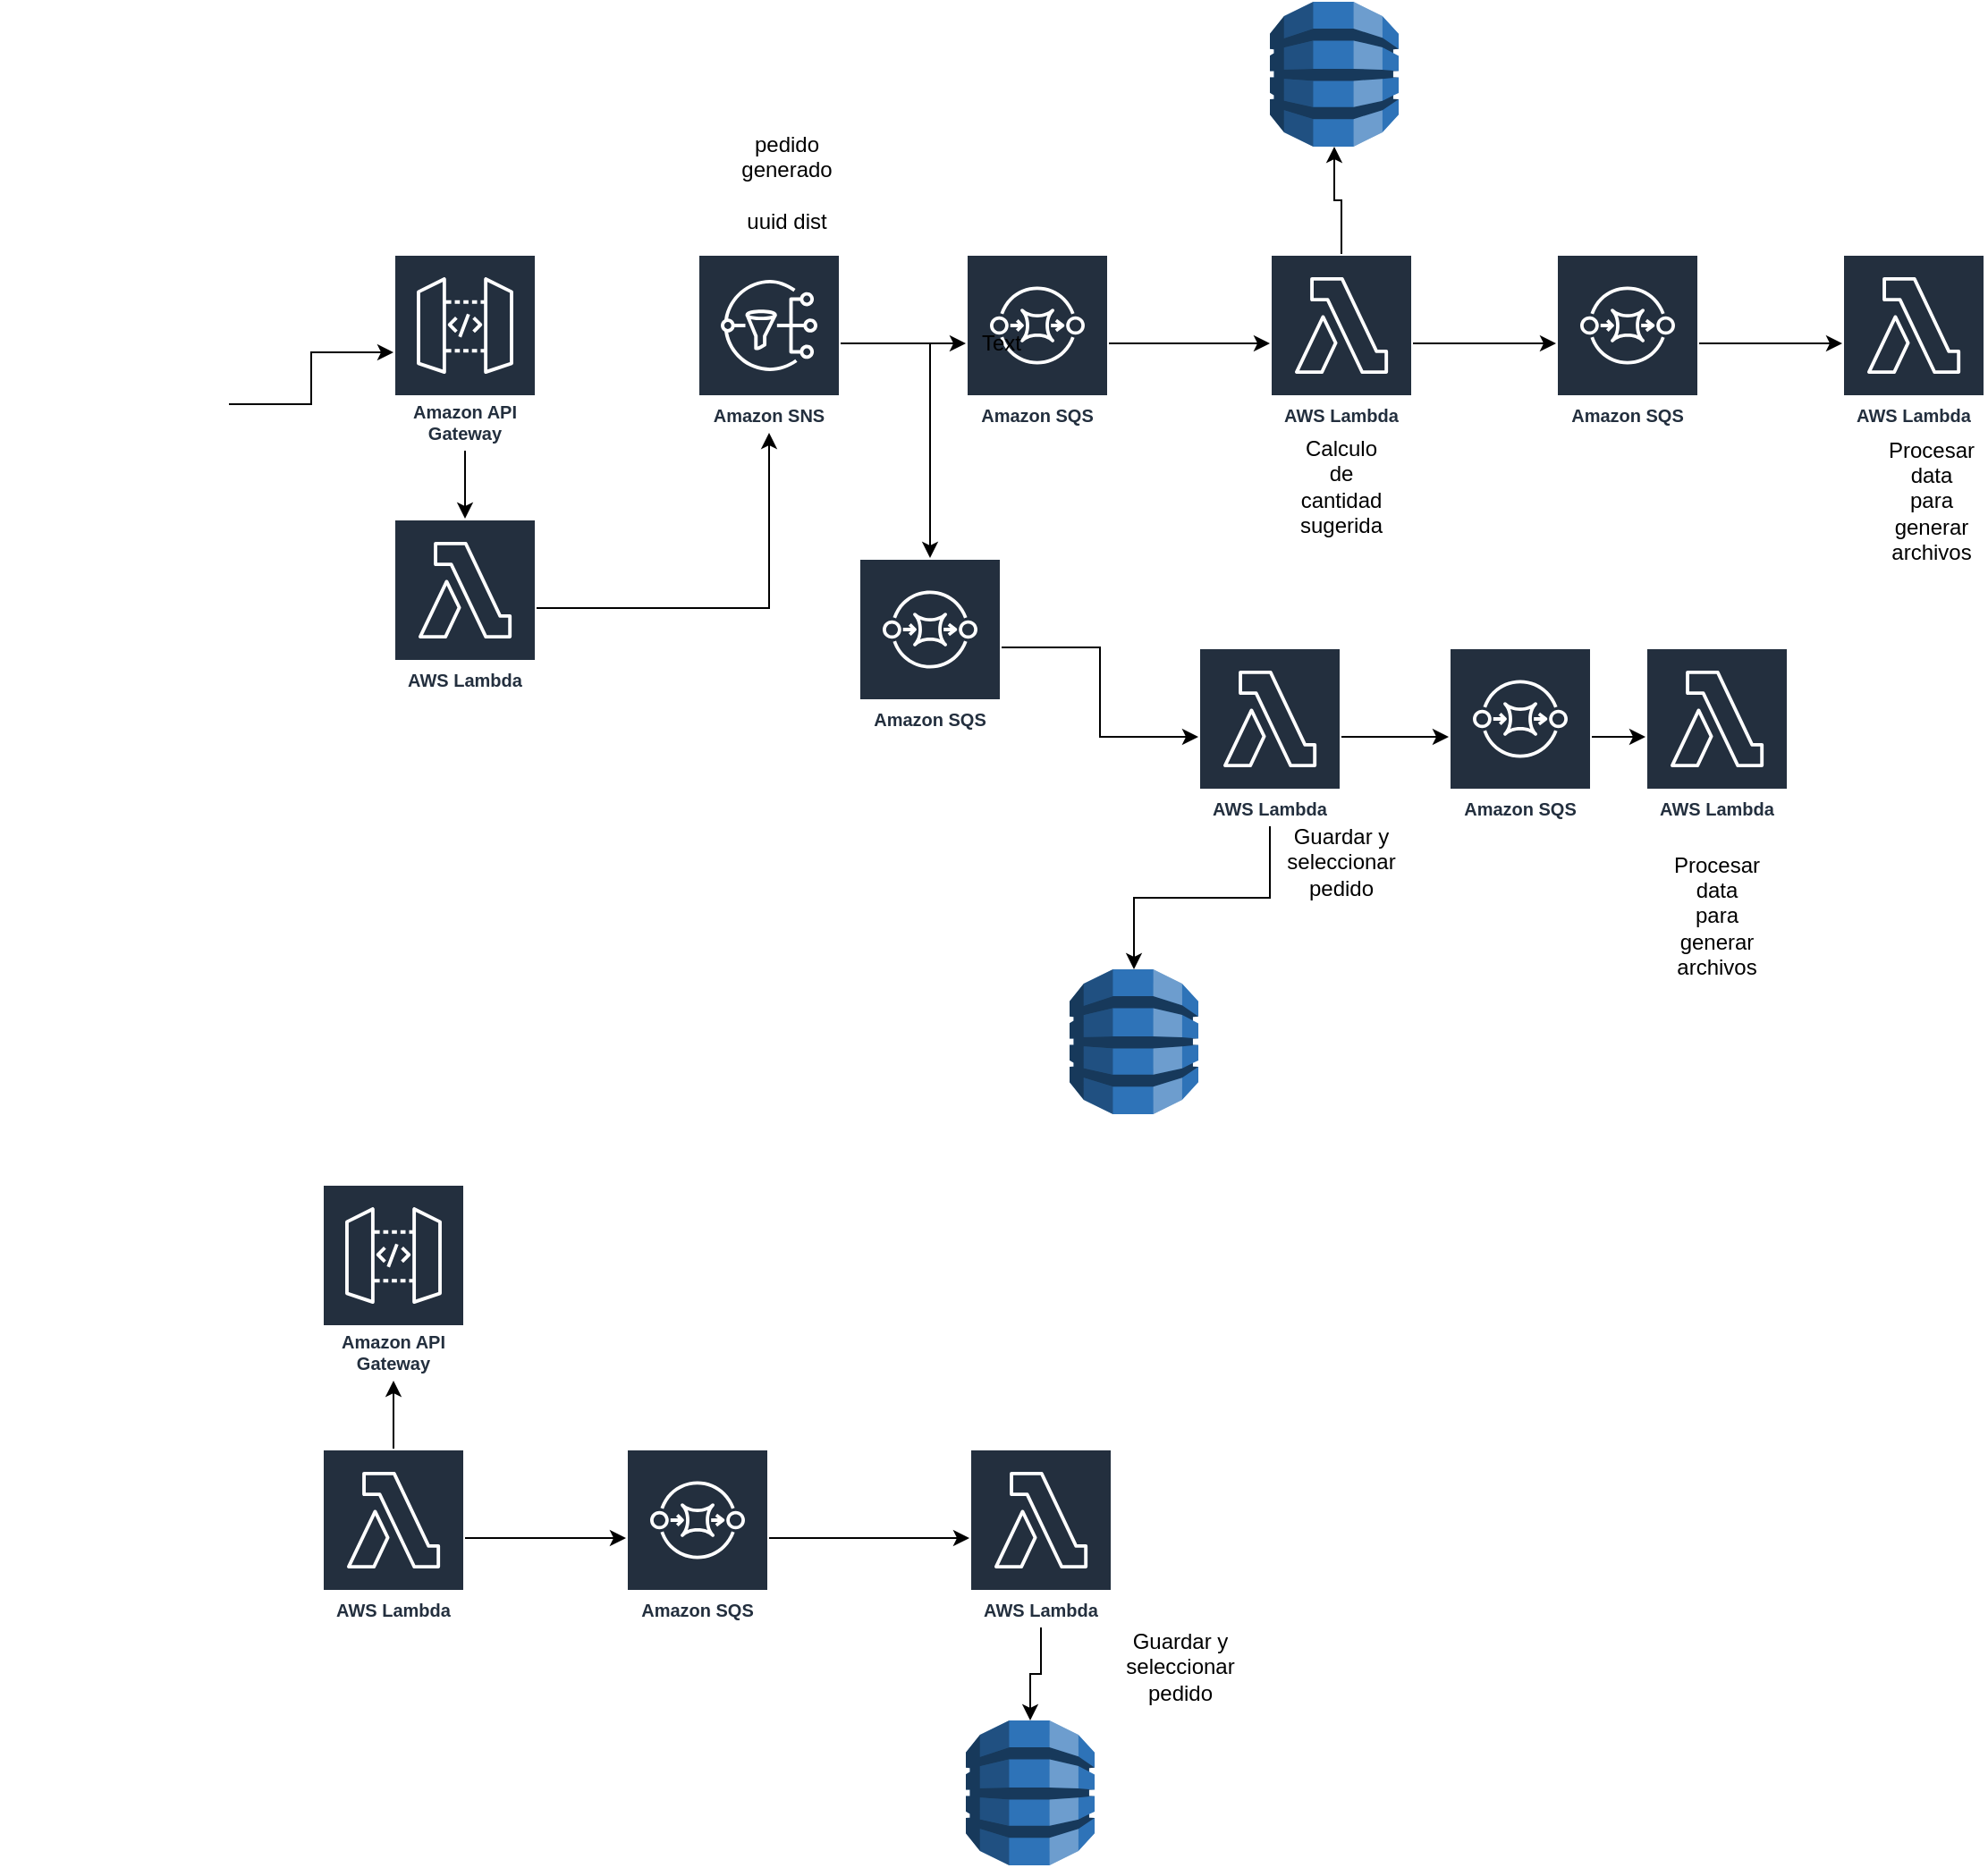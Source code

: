 <mxfile version="14.2.9" type="github">
  <diagram id="YVGtKCQuAJrb9fusuUW2" name="Page-1">
    <mxGraphModel dx="1066" dy="631" grid="1" gridSize="10" guides="1" tooltips="1" connect="1" arrows="1" fold="1" page="1" pageScale="1" pageWidth="1920" pageHeight="1200" math="0" shadow="0">
      <root>
        <mxCell id="0" />
        <mxCell id="1" parent="0" />
        <mxCell id="wvHoCXfjdqKl0tfVTvvo-5" style="edgeStyle=orthogonalEdgeStyle;rounded=0;orthogonalLoop=1;jettySize=auto;html=1;exitX=1;exitY=0.5;exitDx=0;exitDy=0;" edge="1" parent="1" source="wvHoCXfjdqKl0tfVTvvo-3" target="wvHoCXfjdqKl0tfVTvvo-4">
          <mxGeometry relative="1" as="geometry" />
        </mxCell>
        <mxCell id="wvHoCXfjdqKl0tfVTvvo-3" value="" style="shape=image;html=1;verticalAlign=top;verticalLabelPosition=bottom;labelBackgroundColor=#ffffff;imageAspect=0;aspect=fixed;image=https://cdn3.iconfinder.com/data/icons/file-set-volume-1/512/Artboard_9-128.png" vertex="1" parent="1">
          <mxGeometry x="40" y="290" width="128" height="128" as="geometry" />
        </mxCell>
        <mxCell id="wvHoCXfjdqKl0tfVTvvo-8" value="" style="edgeStyle=orthogonalEdgeStyle;rounded=0;orthogonalLoop=1;jettySize=auto;html=1;" edge="1" parent="1" source="wvHoCXfjdqKl0tfVTvvo-4" target="wvHoCXfjdqKl0tfVTvvo-7">
          <mxGeometry relative="1" as="geometry" />
        </mxCell>
        <mxCell id="wvHoCXfjdqKl0tfVTvvo-4" value="Amazon API Gateway" style="outlineConnect=0;fontColor=#232F3E;gradientColor=none;strokeColor=#ffffff;fillColor=#232F3E;dashed=0;verticalLabelPosition=middle;verticalAlign=bottom;align=center;html=1;whiteSpace=wrap;fontSize=10;fontStyle=1;spacing=3;shape=mxgraph.aws4.productIcon;prIcon=mxgraph.aws4.api_gateway;" vertex="1" parent="1">
          <mxGeometry x="260" y="270" width="80" height="110" as="geometry" />
        </mxCell>
        <mxCell id="wvHoCXfjdqKl0tfVTvvo-11" value="" style="edgeStyle=orthogonalEdgeStyle;rounded=0;orthogonalLoop=1;jettySize=auto;html=1;" edge="1" parent="1" source="wvHoCXfjdqKl0tfVTvvo-6" target="wvHoCXfjdqKl0tfVTvvo-10">
          <mxGeometry relative="1" as="geometry" />
        </mxCell>
        <mxCell id="wvHoCXfjdqKl0tfVTvvo-18" style="edgeStyle=orthogonalEdgeStyle;rounded=0;orthogonalLoop=1;jettySize=auto;html=1;" edge="1" parent="1" source="wvHoCXfjdqKl0tfVTvvo-6" target="wvHoCXfjdqKl0tfVTvvo-17">
          <mxGeometry relative="1" as="geometry" />
        </mxCell>
        <mxCell id="wvHoCXfjdqKl0tfVTvvo-6" value="Amazon SNS" style="outlineConnect=0;fontColor=#232F3E;gradientColor=none;strokeColor=#ffffff;fillColor=#232F3E;dashed=0;verticalLabelPosition=middle;verticalAlign=bottom;align=center;html=1;whiteSpace=wrap;fontSize=10;fontStyle=1;spacing=3;shape=mxgraph.aws4.productIcon;prIcon=mxgraph.aws4.sns;" vertex="1" parent="1">
          <mxGeometry x="430" y="270" width="80" height="100" as="geometry" />
        </mxCell>
        <mxCell id="wvHoCXfjdqKl0tfVTvvo-9" style="edgeStyle=orthogonalEdgeStyle;rounded=0;orthogonalLoop=1;jettySize=auto;html=1;" edge="1" parent="1" source="wvHoCXfjdqKl0tfVTvvo-7" target="wvHoCXfjdqKl0tfVTvvo-6">
          <mxGeometry relative="1" as="geometry" />
        </mxCell>
        <mxCell id="wvHoCXfjdqKl0tfVTvvo-7" value="AWS Lambda" style="outlineConnect=0;fontColor=#232F3E;gradientColor=none;strokeColor=#ffffff;fillColor=#232F3E;dashed=0;verticalLabelPosition=middle;verticalAlign=bottom;align=center;html=1;whiteSpace=wrap;fontSize=10;fontStyle=1;spacing=3;shape=mxgraph.aws4.productIcon;prIcon=mxgraph.aws4.lambda;" vertex="1" parent="1">
          <mxGeometry x="260" y="418" width="80" height="100" as="geometry" />
        </mxCell>
        <mxCell id="wvHoCXfjdqKl0tfVTvvo-14" value="" style="edgeStyle=orthogonalEdgeStyle;rounded=0;orthogonalLoop=1;jettySize=auto;html=1;" edge="1" parent="1" source="wvHoCXfjdqKl0tfVTvvo-10" target="wvHoCXfjdqKl0tfVTvvo-12">
          <mxGeometry relative="1" as="geometry" />
        </mxCell>
        <mxCell id="wvHoCXfjdqKl0tfVTvvo-10" value="Amazon SQS" style="outlineConnect=0;fontColor=#232F3E;gradientColor=none;strokeColor=#ffffff;fillColor=#232F3E;dashed=0;verticalLabelPosition=middle;verticalAlign=bottom;align=center;html=1;whiteSpace=wrap;fontSize=10;fontStyle=1;spacing=3;shape=mxgraph.aws4.productIcon;prIcon=mxgraph.aws4.sqs;" vertex="1" parent="1">
          <mxGeometry x="580" y="270" width="80" height="100" as="geometry" />
        </mxCell>
        <mxCell id="wvHoCXfjdqKl0tfVTvvo-41" value="" style="edgeStyle=orthogonalEdgeStyle;rounded=0;orthogonalLoop=1;jettySize=auto;html=1;" edge="1" parent="1" source="wvHoCXfjdqKl0tfVTvvo-12" target="wvHoCXfjdqKl0tfVTvvo-31">
          <mxGeometry relative="1" as="geometry" />
        </mxCell>
        <mxCell id="wvHoCXfjdqKl0tfVTvvo-43" value="" style="edgeStyle=orthogonalEdgeStyle;rounded=0;orthogonalLoop=1;jettySize=auto;html=1;" edge="1" parent="1" source="wvHoCXfjdqKl0tfVTvvo-12" target="wvHoCXfjdqKl0tfVTvvo-42">
          <mxGeometry relative="1" as="geometry" />
        </mxCell>
        <mxCell id="wvHoCXfjdqKl0tfVTvvo-12" value="AWS Lambda" style="outlineConnect=0;fontColor=#232F3E;gradientColor=none;strokeColor=#ffffff;fillColor=#232F3E;dashed=0;verticalLabelPosition=middle;verticalAlign=bottom;align=center;html=1;whiteSpace=wrap;fontSize=10;fontStyle=1;spacing=3;shape=mxgraph.aws4.productIcon;prIcon=mxgraph.aws4.lambda;" vertex="1" parent="1">
          <mxGeometry x="750" y="270" width="80" height="100" as="geometry" />
        </mxCell>
        <mxCell id="wvHoCXfjdqKl0tfVTvvo-15" value="Calculo de cantidad sugerida" style="text;html=1;strokeColor=none;fillColor=none;align=center;verticalAlign=middle;whiteSpace=wrap;rounded=0;" vertex="1" parent="1">
          <mxGeometry x="770" y="390" width="40" height="20" as="geometry" />
        </mxCell>
        <mxCell id="wvHoCXfjdqKl0tfVTvvo-20" style="edgeStyle=orthogonalEdgeStyle;rounded=0;orthogonalLoop=1;jettySize=auto;html=1;" edge="1" parent="1" source="wvHoCXfjdqKl0tfVTvvo-17" target="wvHoCXfjdqKl0tfVTvvo-19">
          <mxGeometry relative="1" as="geometry" />
        </mxCell>
        <mxCell id="wvHoCXfjdqKl0tfVTvvo-17" value="Amazon SQS" style="outlineConnect=0;fontColor=#232F3E;gradientColor=none;strokeColor=#ffffff;fillColor=#232F3E;dashed=0;verticalLabelPosition=middle;verticalAlign=bottom;align=center;html=1;whiteSpace=wrap;fontSize=10;fontStyle=1;spacing=3;shape=mxgraph.aws4.productIcon;prIcon=mxgraph.aws4.sqs;" vertex="1" parent="1">
          <mxGeometry x="520" y="440" width="80" height="100" as="geometry" />
        </mxCell>
        <mxCell id="wvHoCXfjdqKl0tfVTvvo-23" style="edgeStyle=orthogonalEdgeStyle;rounded=0;orthogonalLoop=1;jettySize=auto;html=1;entryX=0.5;entryY=0;entryDx=0;entryDy=0;entryPerimeter=0;" edge="1" parent="1" source="wvHoCXfjdqKl0tfVTvvo-19" target="wvHoCXfjdqKl0tfVTvvo-22">
          <mxGeometry relative="1" as="geometry" />
        </mxCell>
        <mxCell id="wvHoCXfjdqKl0tfVTvvo-29" value="" style="edgeStyle=orthogonalEdgeStyle;rounded=0;orthogonalLoop=1;jettySize=auto;html=1;" edge="1" parent="1" source="wvHoCXfjdqKl0tfVTvvo-19" target="wvHoCXfjdqKl0tfVTvvo-28">
          <mxGeometry relative="1" as="geometry" />
        </mxCell>
        <mxCell id="wvHoCXfjdqKl0tfVTvvo-19" value="AWS Lambda" style="outlineConnect=0;fontColor=#232F3E;gradientColor=none;strokeColor=#ffffff;fillColor=#232F3E;dashed=0;verticalLabelPosition=middle;verticalAlign=bottom;align=center;html=1;whiteSpace=wrap;fontSize=10;fontStyle=1;spacing=3;shape=mxgraph.aws4.productIcon;prIcon=mxgraph.aws4.lambda;" vertex="1" parent="1">
          <mxGeometry x="710" y="490" width="80" height="100" as="geometry" />
        </mxCell>
        <mxCell id="wvHoCXfjdqKl0tfVTvvo-22" value="" style="outlineConnect=0;dashed=0;verticalLabelPosition=bottom;verticalAlign=top;align=center;html=1;shape=mxgraph.aws3.dynamo_db;fillColor=#2E73B8;gradientColor=none;" vertex="1" parent="1">
          <mxGeometry x="638" y="670" width="72" height="81" as="geometry" />
        </mxCell>
        <mxCell id="wvHoCXfjdqKl0tfVTvvo-24" value="Guardar y seleccionar pedido" style="text;html=1;strokeColor=none;fillColor=none;align=center;verticalAlign=middle;whiteSpace=wrap;rounded=0;" vertex="1" parent="1">
          <mxGeometry x="770" y="600" width="40" height="20" as="geometry" />
        </mxCell>
        <mxCell id="wvHoCXfjdqKl0tfVTvvo-25" value="AWS Lambda" style="outlineConnect=0;fontColor=#232F3E;gradientColor=none;strokeColor=#ffffff;fillColor=#232F3E;dashed=0;verticalLabelPosition=middle;verticalAlign=bottom;align=center;html=1;whiteSpace=wrap;fontSize=10;fontStyle=1;spacing=3;shape=mxgraph.aws4.productIcon;prIcon=mxgraph.aws4.lambda;" vertex="1" parent="1">
          <mxGeometry x="960" y="490" width="80" height="100" as="geometry" />
        </mxCell>
        <mxCell id="wvHoCXfjdqKl0tfVTvvo-26" value="Procesar data para generar archivos" style="text;html=1;strokeColor=none;fillColor=none;align=center;verticalAlign=middle;whiteSpace=wrap;rounded=0;" vertex="1" parent="1">
          <mxGeometry x="980" y="630" width="40" height="20" as="geometry" />
        </mxCell>
        <mxCell id="wvHoCXfjdqKl0tfVTvvo-27" value="pedido generado&lt;br&gt;&lt;br&gt;uuid dist" style="text;html=1;strokeColor=none;fillColor=none;align=center;verticalAlign=middle;whiteSpace=wrap;rounded=0;" vertex="1" parent="1">
          <mxGeometry x="460" y="220" width="40" height="20" as="geometry" />
        </mxCell>
        <mxCell id="wvHoCXfjdqKl0tfVTvvo-30" value="" style="edgeStyle=orthogonalEdgeStyle;rounded=0;orthogonalLoop=1;jettySize=auto;html=1;" edge="1" parent="1" source="wvHoCXfjdqKl0tfVTvvo-28" target="wvHoCXfjdqKl0tfVTvvo-25">
          <mxGeometry relative="1" as="geometry" />
        </mxCell>
        <mxCell id="wvHoCXfjdqKl0tfVTvvo-28" value="Amazon SQS" style="outlineConnect=0;fontColor=#232F3E;gradientColor=none;strokeColor=#ffffff;fillColor=#232F3E;dashed=0;verticalLabelPosition=middle;verticalAlign=bottom;align=center;html=1;whiteSpace=wrap;fontSize=10;fontStyle=1;spacing=3;shape=mxgraph.aws4.productIcon;prIcon=mxgraph.aws4.sqs;" vertex="1" parent="1">
          <mxGeometry x="850" y="490" width="80" height="100" as="geometry" />
        </mxCell>
        <mxCell id="wvHoCXfjdqKl0tfVTvvo-31" value="" style="outlineConnect=0;dashed=0;verticalLabelPosition=bottom;verticalAlign=top;align=center;html=1;shape=mxgraph.aws3.dynamo_db;fillColor=#2E73B8;gradientColor=none;" vertex="1" parent="1">
          <mxGeometry x="750" y="129" width="72" height="81" as="geometry" />
        </mxCell>
        <mxCell id="wvHoCXfjdqKl0tfVTvvo-35" value="" style="shape=image;html=1;verticalAlign=top;verticalLabelPosition=bottom;labelBackgroundColor=#ffffff;imageAspect=0;aspect=fixed;image=https://cdn3.iconfinder.com/data/icons/file-set-volume-1/512/Artboard_9-128.png" vertex="1" parent="1">
          <mxGeometry x="538" y="546" width="44" height="44" as="geometry" />
        </mxCell>
        <mxCell id="wvHoCXfjdqKl0tfVTvvo-37" value="Text" style="text;html=1;strokeColor=none;fillColor=none;align=center;verticalAlign=middle;whiteSpace=wrap;rounded=0;" vertex="1" parent="1">
          <mxGeometry x="580" y="310" width="40" height="20" as="geometry" />
        </mxCell>
        <mxCell id="wvHoCXfjdqKl0tfVTvvo-45" value="" style="edgeStyle=orthogonalEdgeStyle;rounded=0;orthogonalLoop=1;jettySize=auto;html=1;" edge="1" parent="1" source="wvHoCXfjdqKl0tfVTvvo-42" target="wvHoCXfjdqKl0tfVTvvo-44">
          <mxGeometry relative="1" as="geometry" />
        </mxCell>
        <mxCell id="wvHoCXfjdqKl0tfVTvvo-42" value="Amazon SQS" style="outlineConnect=0;fontColor=#232F3E;gradientColor=none;strokeColor=#ffffff;fillColor=#232F3E;dashed=0;verticalLabelPosition=middle;verticalAlign=bottom;align=center;html=1;whiteSpace=wrap;fontSize=10;fontStyle=1;spacing=3;shape=mxgraph.aws4.productIcon;prIcon=mxgraph.aws4.sqs;" vertex="1" parent="1">
          <mxGeometry x="910" y="270" width="80" height="100" as="geometry" />
        </mxCell>
        <mxCell id="wvHoCXfjdqKl0tfVTvvo-44" value="AWS Lambda" style="outlineConnect=0;fontColor=#232F3E;gradientColor=none;strokeColor=#ffffff;fillColor=#232F3E;dashed=0;verticalLabelPosition=middle;verticalAlign=bottom;align=center;html=1;whiteSpace=wrap;fontSize=10;fontStyle=1;spacing=3;shape=mxgraph.aws4.productIcon;prIcon=mxgraph.aws4.lambda;" vertex="1" parent="1">
          <mxGeometry x="1070" y="270" width="80" height="100" as="geometry" />
        </mxCell>
        <mxCell id="wvHoCXfjdqKl0tfVTvvo-46" value="Procesar data para generar archivos" style="text;html=1;strokeColor=none;fillColor=none;align=center;verticalAlign=middle;whiteSpace=wrap;rounded=0;" vertex="1" parent="1">
          <mxGeometry x="1100" y="398" width="40" height="20" as="geometry" />
        </mxCell>
        <mxCell id="wvHoCXfjdqKl0tfVTvvo-47" value="Amazon API Gateway" style="outlineConnect=0;fontColor=#232F3E;gradientColor=none;strokeColor=#ffffff;fillColor=#232F3E;dashed=0;verticalLabelPosition=middle;verticalAlign=bottom;align=center;html=1;whiteSpace=wrap;fontSize=10;fontStyle=1;spacing=3;shape=mxgraph.aws4.productIcon;prIcon=mxgraph.aws4.api_gateway;" vertex="1" parent="1">
          <mxGeometry x="220" y="790" width="80" height="110" as="geometry" />
        </mxCell>
        <mxCell id="wvHoCXfjdqKl0tfVTvvo-52" value="" style="edgeStyle=orthogonalEdgeStyle;rounded=0;orthogonalLoop=1;jettySize=auto;html=1;" edge="1" parent="1" source="wvHoCXfjdqKl0tfVTvvo-48" target="wvHoCXfjdqKl0tfVTvvo-47">
          <mxGeometry relative="1" as="geometry" />
        </mxCell>
        <mxCell id="wvHoCXfjdqKl0tfVTvvo-53" value="" style="edgeStyle=orthogonalEdgeStyle;rounded=0;orthogonalLoop=1;jettySize=auto;html=1;" edge="1" parent="1" source="wvHoCXfjdqKl0tfVTvvo-48" target="wvHoCXfjdqKl0tfVTvvo-49">
          <mxGeometry relative="1" as="geometry" />
        </mxCell>
        <mxCell id="wvHoCXfjdqKl0tfVTvvo-48" value="AWS Lambda" style="outlineConnect=0;fontColor=#232F3E;gradientColor=none;strokeColor=#ffffff;fillColor=#232F3E;dashed=0;verticalLabelPosition=middle;verticalAlign=bottom;align=center;html=1;whiteSpace=wrap;fontSize=10;fontStyle=1;spacing=3;shape=mxgraph.aws4.productIcon;prIcon=mxgraph.aws4.lambda;" vertex="1" parent="1">
          <mxGeometry x="220" y="938" width="80" height="100" as="geometry" />
        </mxCell>
        <mxCell id="wvHoCXfjdqKl0tfVTvvo-55" value="" style="edgeStyle=orthogonalEdgeStyle;rounded=0;orthogonalLoop=1;jettySize=auto;html=1;" edge="1" parent="1" source="wvHoCXfjdqKl0tfVTvvo-49" target="wvHoCXfjdqKl0tfVTvvo-50">
          <mxGeometry relative="1" as="geometry" />
        </mxCell>
        <mxCell id="wvHoCXfjdqKl0tfVTvvo-49" value="Amazon SQS" style="outlineConnect=0;fontColor=#232F3E;gradientColor=none;strokeColor=#ffffff;fillColor=#232F3E;dashed=0;verticalLabelPosition=middle;verticalAlign=bottom;align=center;html=1;whiteSpace=wrap;fontSize=10;fontStyle=1;spacing=3;shape=mxgraph.aws4.productIcon;prIcon=mxgraph.aws4.sqs;" vertex="1" parent="1">
          <mxGeometry x="390" y="938" width="80" height="100" as="geometry" />
        </mxCell>
        <mxCell id="wvHoCXfjdqKl0tfVTvvo-57" value="" style="edgeStyle=orthogonalEdgeStyle;rounded=0;orthogonalLoop=1;jettySize=auto;html=1;" edge="1" parent="1" source="wvHoCXfjdqKl0tfVTvvo-50" target="wvHoCXfjdqKl0tfVTvvo-56">
          <mxGeometry relative="1" as="geometry" />
        </mxCell>
        <mxCell id="wvHoCXfjdqKl0tfVTvvo-50" value="AWS Lambda" style="outlineConnect=0;fontColor=#232F3E;gradientColor=none;strokeColor=#ffffff;fillColor=#232F3E;dashed=0;verticalLabelPosition=middle;verticalAlign=bottom;align=center;html=1;whiteSpace=wrap;fontSize=10;fontStyle=1;spacing=3;shape=mxgraph.aws4.productIcon;prIcon=mxgraph.aws4.lambda;" vertex="1" parent="1">
          <mxGeometry x="582" y="938" width="80" height="100" as="geometry" />
        </mxCell>
        <mxCell id="wvHoCXfjdqKl0tfVTvvo-51" value="Guardar y seleccionar pedido" style="text;html=1;strokeColor=none;fillColor=none;align=center;verticalAlign=middle;whiteSpace=wrap;rounded=0;" vertex="1" parent="1">
          <mxGeometry x="680" y="1050" width="40" height="20" as="geometry" />
        </mxCell>
        <mxCell id="wvHoCXfjdqKl0tfVTvvo-56" value="" style="outlineConnect=0;dashed=0;verticalLabelPosition=bottom;verticalAlign=top;align=center;html=1;shape=mxgraph.aws3.dynamo_db;fillColor=#2E73B8;gradientColor=none;" vertex="1" parent="1">
          <mxGeometry x="580" y="1090" width="72" height="81" as="geometry" />
        </mxCell>
      </root>
    </mxGraphModel>
  </diagram>
</mxfile>
